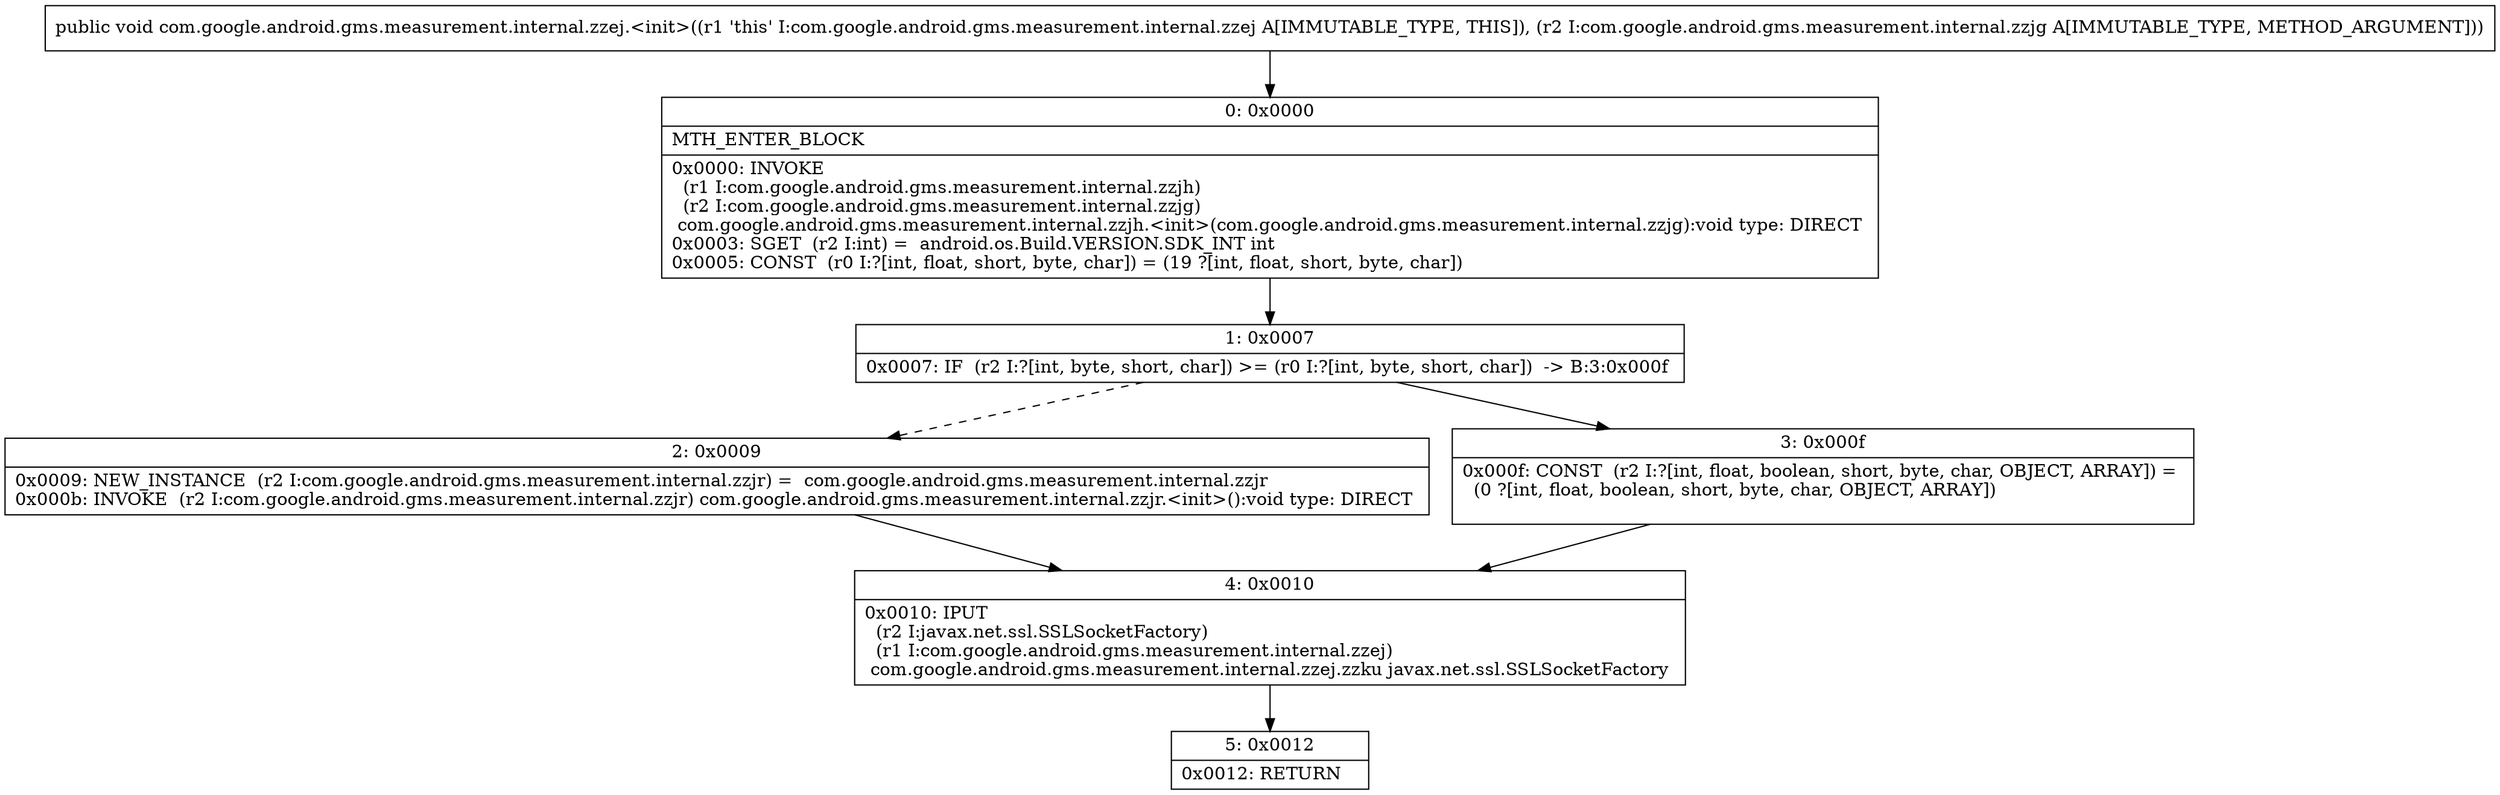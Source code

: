 digraph "CFG forcom.google.android.gms.measurement.internal.zzej.\<init\>(Lcom\/google\/android\/gms\/measurement\/internal\/zzjg;)V" {
Node_0 [shape=record,label="{0\:\ 0x0000|MTH_ENTER_BLOCK\l|0x0000: INVOKE  \l  (r1 I:com.google.android.gms.measurement.internal.zzjh)\l  (r2 I:com.google.android.gms.measurement.internal.zzjg)\l com.google.android.gms.measurement.internal.zzjh.\<init\>(com.google.android.gms.measurement.internal.zzjg):void type: DIRECT \l0x0003: SGET  (r2 I:int) =  android.os.Build.VERSION.SDK_INT int \l0x0005: CONST  (r0 I:?[int, float, short, byte, char]) = (19 ?[int, float, short, byte, char]) \l}"];
Node_1 [shape=record,label="{1\:\ 0x0007|0x0007: IF  (r2 I:?[int, byte, short, char]) \>= (r0 I:?[int, byte, short, char])  \-\> B:3:0x000f \l}"];
Node_2 [shape=record,label="{2\:\ 0x0009|0x0009: NEW_INSTANCE  (r2 I:com.google.android.gms.measurement.internal.zzjr) =  com.google.android.gms.measurement.internal.zzjr \l0x000b: INVOKE  (r2 I:com.google.android.gms.measurement.internal.zzjr) com.google.android.gms.measurement.internal.zzjr.\<init\>():void type: DIRECT \l}"];
Node_3 [shape=record,label="{3\:\ 0x000f|0x000f: CONST  (r2 I:?[int, float, boolean, short, byte, char, OBJECT, ARRAY]) = \l  (0 ?[int, float, boolean, short, byte, char, OBJECT, ARRAY])\l \l}"];
Node_4 [shape=record,label="{4\:\ 0x0010|0x0010: IPUT  \l  (r2 I:javax.net.ssl.SSLSocketFactory)\l  (r1 I:com.google.android.gms.measurement.internal.zzej)\l com.google.android.gms.measurement.internal.zzej.zzku javax.net.ssl.SSLSocketFactory \l}"];
Node_5 [shape=record,label="{5\:\ 0x0012|0x0012: RETURN   \l}"];
MethodNode[shape=record,label="{public void com.google.android.gms.measurement.internal.zzej.\<init\>((r1 'this' I:com.google.android.gms.measurement.internal.zzej A[IMMUTABLE_TYPE, THIS]), (r2 I:com.google.android.gms.measurement.internal.zzjg A[IMMUTABLE_TYPE, METHOD_ARGUMENT])) }"];
MethodNode -> Node_0;
Node_0 -> Node_1;
Node_1 -> Node_2[style=dashed];
Node_1 -> Node_3;
Node_2 -> Node_4;
Node_3 -> Node_4;
Node_4 -> Node_5;
}

